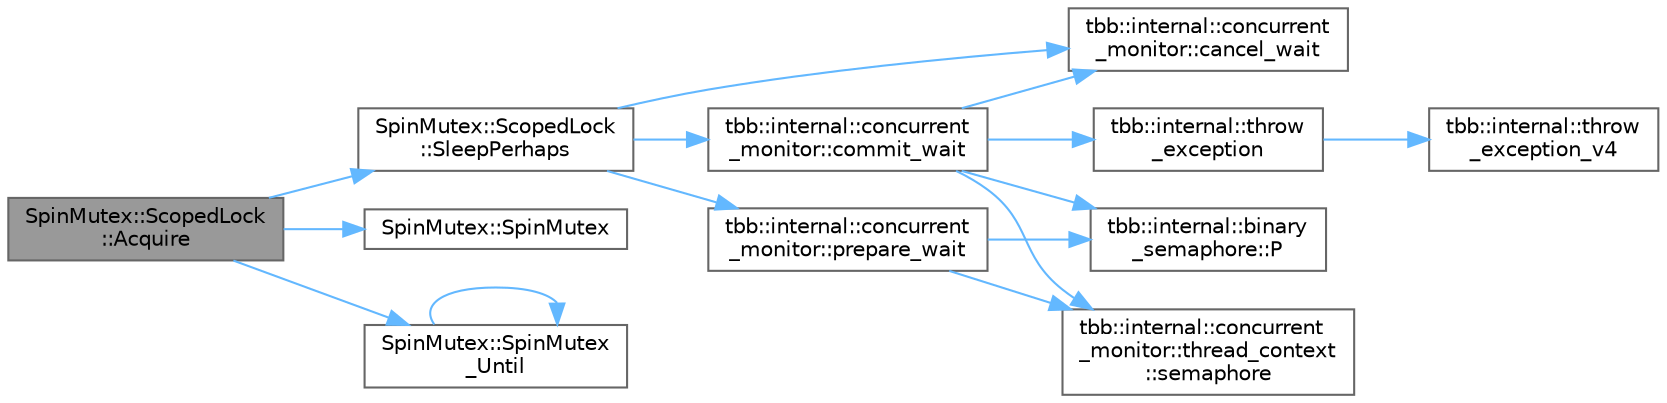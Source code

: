 digraph "SpinMutex::ScopedLock::Acquire"
{
 // LATEX_PDF_SIZE
  bgcolor="transparent";
  edge [fontname=Helvetica,fontsize=10,labelfontname=Helvetica,labelfontsize=10];
  node [fontname=Helvetica,fontsize=10,shape=box,height=0.2,width=0.4];
  rankdir="LR";
  Node1 [id="Node000001",label="SpinMutex::ScopedLock\l::Acquire",height=0.2,width=0.4,color="gray40", fillcolor="grey60", style="filled", fontcolor="black",tooltip="A method to acquire SpinMutex lock"];
  Node1 -> Node2 [id="edge15_Node000001_Node000002",color="steelblue1",style="solid",tooltip=" "];
  Node2 [id="Node000002",label="SpinMutex::ScopedLock\l::SleepPerhaps",height=0.2,width=0.4,color="grey40", fillcolor="white", style="filled",URL="$class_spin_mutex_1_1_scoped_lock.html#a95342d7057d2563872e2f5c01e876d65",tooltip="Yield and block; go to sleep"];
  Node2 -> Node3 [id="edge16_Node000002_Node000003",color="steelblue1",style="solid",tooltip=" "];
  Node3 [id="Node000003",label="tbb::internal::concurrent\l_monitor::cancel_wait",height=0.2,width=0.4,color="grey40", fillcolor="white", style="filled",URL="$classtbb_1_1internal_1_1concurrent__monitor.html#ab6e8b88bc5de74f5f872d18de94978f2",tooltip="Cancel the wait. Removes the thread from the wait queue if not removed yet."];
  Node2 -> Node4 [id="edge17_Node000002_Node000004",color="steelblue1",style="solid",tooltip=" "];
  Node4 [id="Node000004",label="tbb::internal::concurrent\l_monitor::commit_wait",height=0.2,width=0.4,color="grey40", fillcolor="white", style="filled",URL="$classtbb_1_1internal_1_1concurrent__monitor.html#adb7065c781c2ae5f76d602c184c5194e",tooltip="Commit wait if event count has not changed; otherwise, cancel wait."];
  Node4 -> Node3 [id="edge18_Node000004_Node000003",color="steelblue1",style="solid",tooltip=" "];
  Node4 -> Node5 [id="edge19_Node000004_Node000005",color="steelblue1",style="solid",tooltip=" "];
  Node5 [id="Node000005",label="tbb::internal::binary\l_semaphore::P",height=0.2,width=0.4,color="grey40", fillcolor="white", style="filled",URL="$classtbb_1_1internal_1_1binary__semaphore.html#af2248191c45e9442d39805db03cdbb34",tooltip="wait/acquire"];
  Node4 -> Node6 [id="edge20_Node000004_Node000006",color="steelblue1",style="solid",tooltip=" "];
  Node6 [id="Node000006",label="tbb::internal::concurrent\l_monitor::thread_context\l::semaphore",height=0.2,width=0.4,color="grey40", fillcolor="white", style="filled",URL="$classtbb_1_1internal_1_1concurrent__monitor_1_1thread__context.html#a5716be4f9dadc8926481697caea67539",tooltip=" "];
  Node4 -> Node7 [id="edge21_Node000004_Node000007",color="steelblue1",style="solid",tooltip=" "];
  Node7 [id="Node000007",label="tbb::internal::throw\l_exception",height=0.2,width=0.4,color="grey40", fillcolor="white", style="filled",URL="$namespacetbb_1_1internal.html#a61a681f9fd15fdb055f7725d6416ddf4",tooltip="Versionless convenience wrapper for throw_exception_v4()"];
  Node7 -> Node8 [id="edge22_Node000007_Node000008",color="steelblue1",style="solid",tooltip=" "];
  Node8 [id="Node000008",label="tbb::internal::throw\l_exception_v4",height=0.2,width=0.4,color="grey40", fillcolor="white", style="filled",URL="$namespacetbb_1_1internal.html#adccc1f69ee5a85094eb6a5f9fbac89d7",tooltip="Gathers all throw operators in one place."];
  Node2 -> Node9 [id="edge23_Node000002_Node000009",color="steelblue1",style="solid",tooltip=" "];
  Node9 [id="Node000009",label="tbb::internal::concurrent\l_monitor::prepare_wait",height=0.2,width=0.4,color="grey40", fillcolor="white", style="filled",URL="$classtbb_1_1internal_1_1concurrent__monitor.html#a87e8231d37c0875953fc2283c1158115",tooltip="prepare wait by inserting 'thr' into the wait queue"];
  Node9 -> Node5 [id="edge24_Node000009_Node000005",color="steelblue1",style="solid",tooltip=" "];
  Node9 -> Node6 [id="edge25_Node000009_Node000006",color="steelblue1",style="solid",tooltip=" "];
  Node1 -> Node10 [id="edge26_Node000001_Node000010",color="steelblue1",style="solid",tooltip=" "];
  Node10 [id="Node000010",label="SpinMutex::SpinMutex",height=0.2,width=0.4,color="grey40", fillcolor="white", style="filled",URL="$class_spin_mutex.html#a892b80f89725202553bb09439dbbe686",tooltip="Construct unacquired mutex."];
  Node1 -> Node11 [id="edge27_Node000001_Node000011",color="steelblue1",style="solid",tooltip=" "];
  Node11 [id="Node000011",label="SpinMutex::SpinMutex\l_Until",height=0.2,width=0.4,color="grey40", fillcolor="white", style="filled",URL="$class_spin_mutex.html#a4594f802f5969118b4a9beed66a14605",tooltip=" "];
  Node11 -> Node11 [id="edge28_Node000011_Node000011",color="steelblue1",style="solid",tooltip=" "];
}
